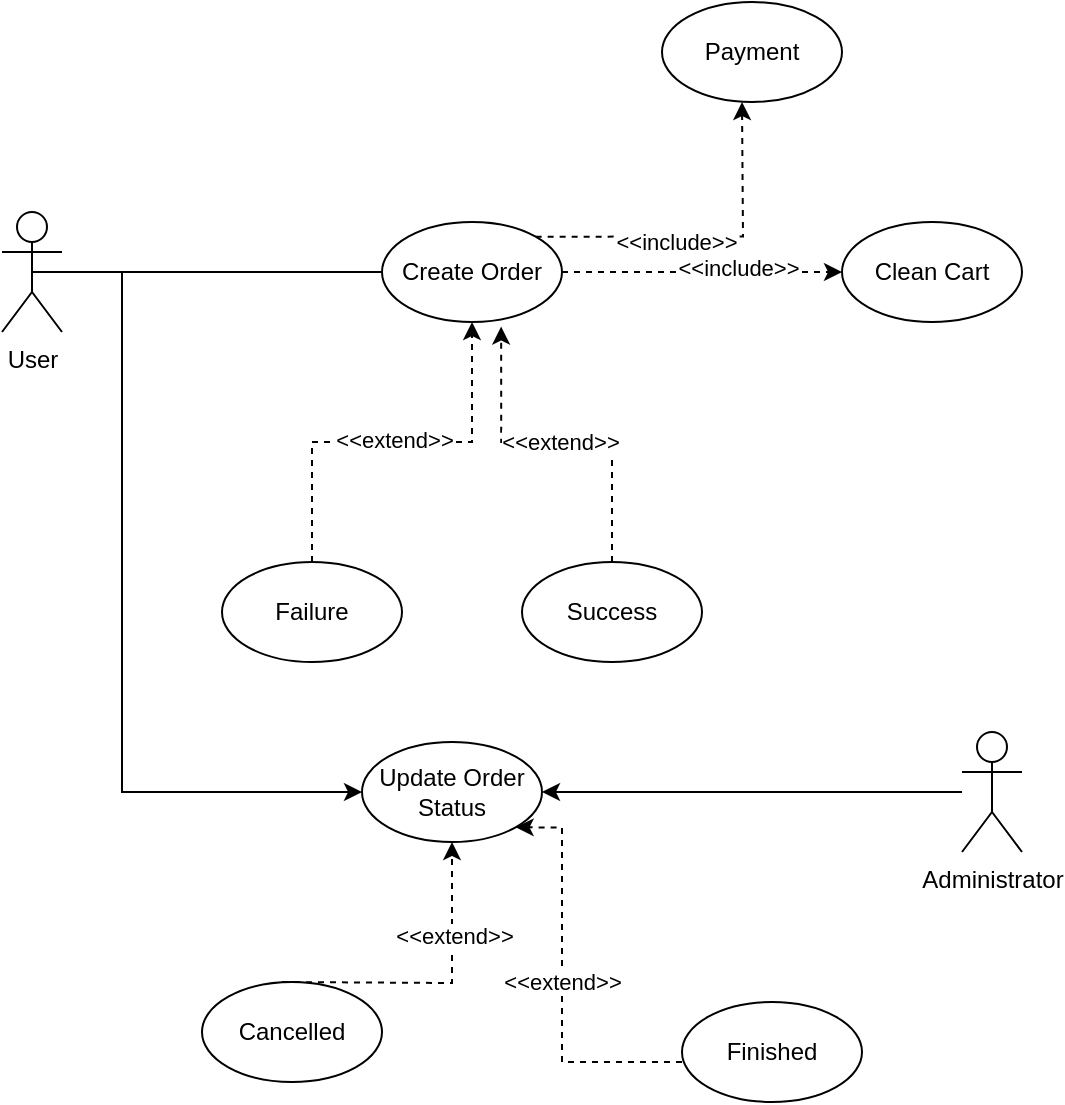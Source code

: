<mxfile version="20.4.1" type="github">
  <diagram id="TnmLhH6R90L0_d0x9lKS" name="Страница 1">
    <mxGraphModel dx="1426" dy="857" grid="1" gridSize="10" guides="1" tooltips="1" connect="1" arrows="1" fold="1" page="1" pageScale="1" pageWidth="827" pageHeight="1169" math="0" shadow="0">
      <root>
        <mxCell id="0" />
        <mxCell id="1" parent="0" />
        <mxCell id="ssnKLUL35z2nH3g8nf3l-3" style="edgeStyle=orthogonalEdgeStyle;rounded=0;orthogonalLoop=1;jettySize=auto;html=1;exitX=0.5;exitY=0.5;exitDx=0;exitDy=0;exitPerimeter=0;endArrow=none;endFill=0;" edge="1" parent="1" source="ssnKLUL35z2nH3g8nf3l-1" target="ssnKLUL35z2nH3g8nf3l-2">
          <mxGeometry relative="1" as="geometry" />
        </mxCell>
        <mxCell id="ssnKLUL35z2nH3g8nf3l-23" style="edgeStyle=orthogonalEdgeStyle;rounded=0;orthogonalLoop=1;jettySize=auto;html=1;exitX=0.5;exitY=0.5;exitDx=0;exitDy=0;exitPerimeter=0;entryX=0;entryY=0.5;entryDx=0;entryDy=0;endArrow=classic;endFill=1;" edge="1" parent="1" source="ssnKLUL35z2nH3g8nf3l-1" target="ssnKLUL35z2nH3g8nf3l-21">
          <mxGeometry relative="1" as="geometry">
            <Array as="points">
              <mxPoint x="180" y="275" />
              <mxPoint x="180" y="535" />
            </Array>
          </mxGeometry>
        </mxCell>
        <mxCell id="ssnKLUL35z2nH3g8nf3l-1" value="User" style="shape=umlActor;verticalLabelPosition=bottom;verticalAlign=top;html=1;" vertex="1" parent="1">
          <mxGeometry x="120" y="245" width="30" height="60" as="geometry" />
        </mxCell>
        <mxCell id="ssnKLUL35z2nH3g8nf3l-4" style="edgeStyle=orthogonalEdgeStyle;rounded=0;orthogonalLoop=1;jettySize=auto;html=1;exitX=1;exitY=0.5;exitDx=0;exitDy=0;endArrow=classic;endFill=1;dashed=1;entryX=0;entryY=0.5;entryDx=0;entryDy=0;" edge="1" parent="1" source="ssnKLUL35z2nH3g8nf3l-2" target="ssnKLUL35z2nH3g8nf3l-6">
          <mxGeometry relative="1" as="geometry">
            <mxPoint x="530" y="275" as="targetPoint" />
          </mxGeometry>
        </mxCell>
        <mxCell id="ssnKLUL35z2nH3g8nf3l-5" value="&amp;lt;&amp;lt;include&amp;gt;&amp;gt;" style="edgeLabel;html=1;align=center;verticalAlign=middle;resizable=0;points=[];" vertex="1" connectable="0" parent="ssnKLUL35z2nH3g8nf3l-4">
          <mxGeometry x="0.257" y="2" relative="1" as="geometry">
            <mxPoint as="offset" />
          </mxGeometry>
        </mxCell>
        <mxCell id="ssnKLUL35z2nH3g8nf3l-14" style="edgeStyle=orthogonalEdgeStyle;rounded=0;orthogonalLoop=1;jettySize=auto;html=1;exitX=1;exitY=0;exitDx=0;exitDy=0;dashed=1;endArrow=classic;endFill=1;" edge="1" parent="1" source="ssnKLUL35z2nH3g8nf3l-2">
          <mxGeometry relative="1" as="geometry">
            <mxPoint x="490.0" y="190" as="targetPoint" />
          </mxGeometry>
        </mxCell>
        <mxCell id="ssnKLUL35z2nH3g8nf3l-15" value="&amp;lt;&amp;lt;include&amp;gt;&amp;gt;" style="edgeLabel;html=1;align=center;verticalAlign=middle;resizable=0;points=[];" vertex="1" connectable="0" parent="ssnKLUL35z2nH3g8nf3l-14">
          <mxGeometry x="-0.187" y="-2" relative="1" as="geometry">
            <mxPoint as="offset" />
          </mxGeometry>
        </mxCell>
        <mxCell id="ssnKLUL35z2nH3g8nf3l-2" value="Create Order" style="ellipse;whiteSpace=wrap;html=1;" vertex="1" parent="1">
          <mxGeometry x="310" y="250" width="90" height="50" as="geometry" />
        </mxCell>
        <mxCell id="ssnKLUL35z2nH3g8nf3l-6" value="Clean Cart" style="ellipse;whiteSpace=wrap;html=1;" vertex="1" parent="1">
          <mxGeometry x="540" y="250" width="90" height="50" as="geometry" />
        </mxCell>
        <mxCell id="ssnKLUL35z2nH3g8nf3l-12" value="&amp;lt;&amp;lt;extend&amp;gt;&amp;gt;" style="edgeStyle=orthogonalEdgeStyle;rounded=0;orthogonalLoop=1;jettySize=auto;html=1;entryX=0.662;entryY=1.046;entryDx=0;entryDy=0;entryPerimeter=0;dashed=1;endArrow=classic;endFill=1;" edge="1" parent="1" source="ssnKLUL35z2nH3g8nf3l-9" target="ssnKLUL35z2nH3g8nf3l-2">
          <mxGeometry relative="1" as="geometry" />
        </mxCell>
        <mxCell id="ssnKLUL35z2nH3g8nf3l-9" value="Success" style="ellipse;whiteSpace=wrap;html=1;" vertex="1" parent="1">
          <mxGeometry x="380" y="420" width="90" height="50" as="geometry" />
        </mxCell>
        <mxCell id="ssnKLUL35z2nH3g8nf3l-11" style="edgeStyle=orthogonalEdgeStyle;rounded=0;orthogonalLoop=1;jettySize=auto;html=1;exitX=0.5;exitY=0;exitDx=0;exitDy=0;dashed=1;endArrow=classic;endFill=1;" edge="1" parent="1" source="ssnKLUL35z2nH3g8nf3l-10" target="ssnKLUL35z2nH3g8nf3l-2">
          <mxGeometry relative="1" as="geometry" />
        </mxCell>
        <mxCell id="ssnKLUL35z2nH3g8nf3l-13" value="&amp;lt;&amp;lt;extend&amp;gt;&amp;gt;" style="edgeLabel;html=1;align=center;verticalAlign=middle;resizable=0;points=[];" vertex="1" connectable="0" parent="ssnKLUL35z2nH3g8nf3l-11">
          <mxGeometry x="0.003" y="1" relative="1" as="geometry">
            <mxPoint as="offset" />
          </mxGeometry>
        </mxCell>
        <mxCell id="ssnKLUL35z2nH3g8nf3l-10" value="Failure" style="ellipse;whiteSpace=wrap;html=1;" vertex="1" parent="1">
          <mxGeometry x="230" y="420" width="90" height="50" as="geometry" />
        </mxCell>
        <mxCell id="ssnKLUL35z2nH3g8nf3l-16" value="Payment" style="ellipse;whiteSpace=wrap;html=1;" vertex="1" parent="1">
          <mxGeometry x="450" y="140" width="90" height="50" as="geometry" />
        </mxCell>
        <mxCell id="ssnKLUL35z2nH3g8nf3l-22" style="edgeStyle=orthogonalEdgeStyle;rounded=0;orthogonalLoop=1;jettySize=auto;html=1;entryX=1;entryY=0.5;entryDx=0;entryDy=0;endArrow=classic;endFill=1;" edge="1" parent="1" source="ssnKLUL35z2nH3g8nf3l-17" target="ssnKLUL35z2nH3g8nf3l-21">
          <mxGeometry relative="1" as="geometry" />
        </mxCell>
        <mxCell id="ssnKLUL35z2nH3g8nf3l-17" value="Administrator" style="shape=umlActor;verticalLabelPosition=bottom;verticalAlign=top;html=1;" vertex="1" parent="1">
          <mxGeometry x="600" y="505" width="30" height="60" as="geometry" />
        </mxCell>
        <mxCell id="ssnKLUL35z2nH3g8nf3l-24" style="edgeStyle=orthogonalEdgeStyle;rounded=0;orthogonalLoop=1;jettySize=auto;html=1;exitX=0.5;exitY=1;exitDx=0;exitDy=0;endArrow=classic;endFill=1;entryX=0.5;entryY=1;entryDx=0;entryDy=0;dashed=1;" edge="1" parent="1" target="ssnKLUL35z2nH3g8nf3l-21">
          <mxGeometry relative="1" as="geometry">
            <mxPoint x="260" y="630" as="sourcePoint" />
          </mxGeometry>
        </mxCell>
        <mxCell id="ssnKLUL35z2nH3g8nf3l-28" value="&amp;lt;&amp;lt;extend&amp;gt;&amp;gt;" style="edgeLabel;html=1;align=center;verticalAlign=middle;resizable=0;points=[];" vertex="1" connectable="0" parent="ssnKLUL35z2nH3g8nf3l-24">
          <mxGeometry x="0.402" y="-1" relative="1" as="geometry">
            <mxPoint as="offset" />
          </mxGeometry>
        </mxCell>
        <mxCell id="ssnKLUL35z2nH3g8nf3l-26" value="&amp;lt;&amp;lt;extend&amp;gt;&amp;gt;" style="edgeStyle=orthogonalEdgeStyle;rounded=0;orthogonalLoop=1;jettySize=auto;html=1;exitX=1;exitY=1;exitDx=0;exitDy=0;endArrow=classic;endFill=1;entryX=1;entryY=1;entryDx=0;entryDy=0;dashed=1;" edge="1" parent="1" target="ssnKLUL35z2nH3g8nf3l-21">
          <mxGeometry relative="1" as="geometry">
            <mxPoint x="460" y="670" as="sourcePoint" />
            <Array as="points">
              <mxPoint x="400" y="670" />
              <mxPoint x="400" y="553" />
            </Array>
          </mxGeometry>
        </mxCell>
        <mxCell id="ssnKLUL35z2nH3g8nf3l-21" value="Update Order Status" style="ellipse;whiteSpace=wrap;html=1;" vertex="1" parent="1">
          <mxGeometry x="300" y="510" width="90" height="50" as="geometry" />
        </mxCell>
        <mxCell id="ssnKLUL35z2nH3g8nf3l-25" value="Cancelled" style="ellipse;whiteSpace=wrap;html=1;" vertex="1" parent="1">
          <mxGeometry x="220" y="630" width="90" height="50" as="geometry" />
        </mxCell>
        <mxCell id="ssnKLUL35z2nH3g8nf3l-27" value="Finished" style="ellipse;whiteSpace=wrap;html=1;" vertex="1" parent="1">
          <mxGeometry x="460" y="640" width="90" height="50" as="geometry" />
        </mxCell>
      </root>
    </mxGraphModel>
  </diagram>
</mxfile>
